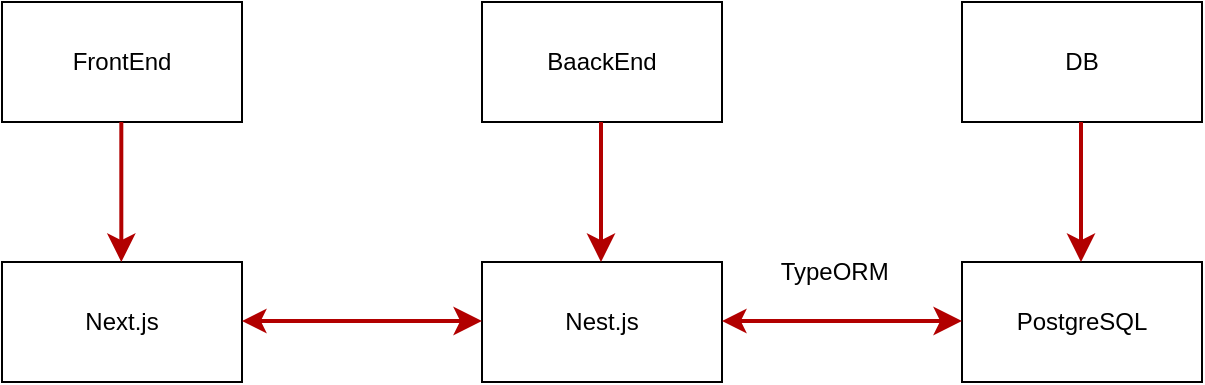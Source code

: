 <mxfile>
    <diagram id="QbAXD8yVb4sb1-gFSqgd" name="ページ1">
        <mxGraphModel dx="851" dy="424" grid="1" gridSize="10" guides="1" tooltips="1" connect="1" arrows="1" fold="1" page="1" pageScale="1" pageWidth="827" pageHeight="1169" math="0" shadow="0">
            <root>
                <mxCell id="0"/>
                <mxCell id="1" parent="0"/>
                <mxCell id="2" value="FrontEnd" style="whiteSpace=wrap;html=1;" parent="1" vertex="1">
                    <mxGeometry x="60" y="40" width="120" height="60" as="geometry"/>
                </mxCell>
                <mxCell id="3" value="BaackEnd" style="whiteSpace=wrap;html=1;" parent="1" vertex="1">
                    <mxGeometry x="300" y="40" width="120" height="60" as="geometry"/>
                </mxCell>
                <mxCell id="4" value="PostgreSQL" style="whiteSpace=wrap;html=1;" parent="1" vertex="1">
                    <mxGeometry x="540" y="170" width="120" height="60" as="geometry"/>
                </mxCell>
                <mxCell id="5" value="Next.js" style="whiteSpace=wrap;html=1;" parent="1" vertex="1">
                    <mxGeometry x="60" y="170" width="120" height="60" as="geometry"/>
                </mxCell>
                <mxCell id="6" value="Nest.js" style="whiteSpace=wrap;html=1;" parent="1" vertex="1">
                    <mxGeometry x="300" y="170" width="120" height="60" as="geometry"/>
                </mxCell>
                <mxCell id="7" value="" style="edgeStyle=none;orthogonalLoop=1;jettySize=auto;html=1;fillColor=#e51400;strokeColor=#B20000;endSize=8;strokeWidth=2;" parent="1" edge="1">
                    <mxGeometry width="80" relative="1" as="geometry">
                        <mxPoint x="119.66" y="100" as="sourcePoint"/>
                        <mxPoint x="119.66" y="170" as="targetPoint"/>
                        <Array as="points"/>
                    </mxGeometry>
                </mxCell>
                <mxCell id="9" value="" style="edgeStyle=none;orthogonalLoop=1;jettySize=auto;html=1;fillColor=#e51400;strokeColor=#B20000;endSize=8;strokeWidth=2;" parent="1" edge="1">
                    <mxGeometry width="80" relative="1" as="geometry">
                        <mxPoint x="359.5" y="100" as="sourcePoint"/>
                        <mxPoint x="359.5" y="170" as="targetPoint"/>
                        <Array as="points"/>
                    </mxGeometry>
                </mxCell>
                <mxCell id="12" value="" style="edgeStyle=none;orthogonalLoop=1;jettySize=auto;html=1;fillColor=#e51400;strokeColor=#B20000;endSize=8;strokeWidth=2;startArrow=classic;startFill=1;" parent="1" edge="1">
                    <mxGeometry width="80" relative="1" as="geometry">
                        <mxPoint x="180.0" y="199.5" as="sourcePoint"/>
                        <mxPoint x="300" y="199.5" as="targetPoint"/>
                        <Array as="points"/>
                    </mxGeometry>
                </mxCell>
                <mxCell id="13" value="" style="edgeStyle=none;orthogonalLoop=1;jettySize=auto;html=1;fillColor=#e51400;strokeColor=#B20000;endSize=8;strokeWidth=2;startArrow=classic;startFill=1;" parent="1" edge="1">
                    <mxGeometry width="80" relative="1" as="geometry">
                        <mxPoint x="420" y="199.5" as="sourcePoint"/>
                        <mxPoint x="540" y="199.5" as="targetPoint"/>
                        <Array as="points"/>
                    </mxGeometry>
                </mxCell>
                <mxCell id="14" value="DB" style="whiteSpace=wrap;html=1;" parent="1" vertex="1">
                    <mxGeometry x="540" y="40" width="120" height="60" as="geometry"/>
                </mxCell>
                <mxCell id="15" value="" style="edgeStyle=none;orthogonalLoop=1;jettySize=auto;html=1;fillColor=#e51400;strokeColor=#B20000;endSize=8;strokeWidth=2;" parent="1" edge="1">
                    <mxGeometry width="80" relative="1" as="geometry">
                        <mxPoint x="599.5" y="100" as="sourcePoint"/>
                        <mxPoint x="599.5" y="170" as="targetPoint"/>
                        <Array as="points"/>
                    </mxGeometry>
                </mxCell>
                <mxCell id="16" value="TypeORM&amp;nbsp;" style="text;strokeColor=none;align=center;fillColor=none;html=1;verticalAlign=middle;whiteSpace=wrap;rounded=0;" vertex="1" parent="1">
                    <mxGeometry x="440" y="160" width="76" height="30" as="geometry"/>
                </mxCell>
            </root>
        </mxGraphModel>
    </diagram>
</mxfile>